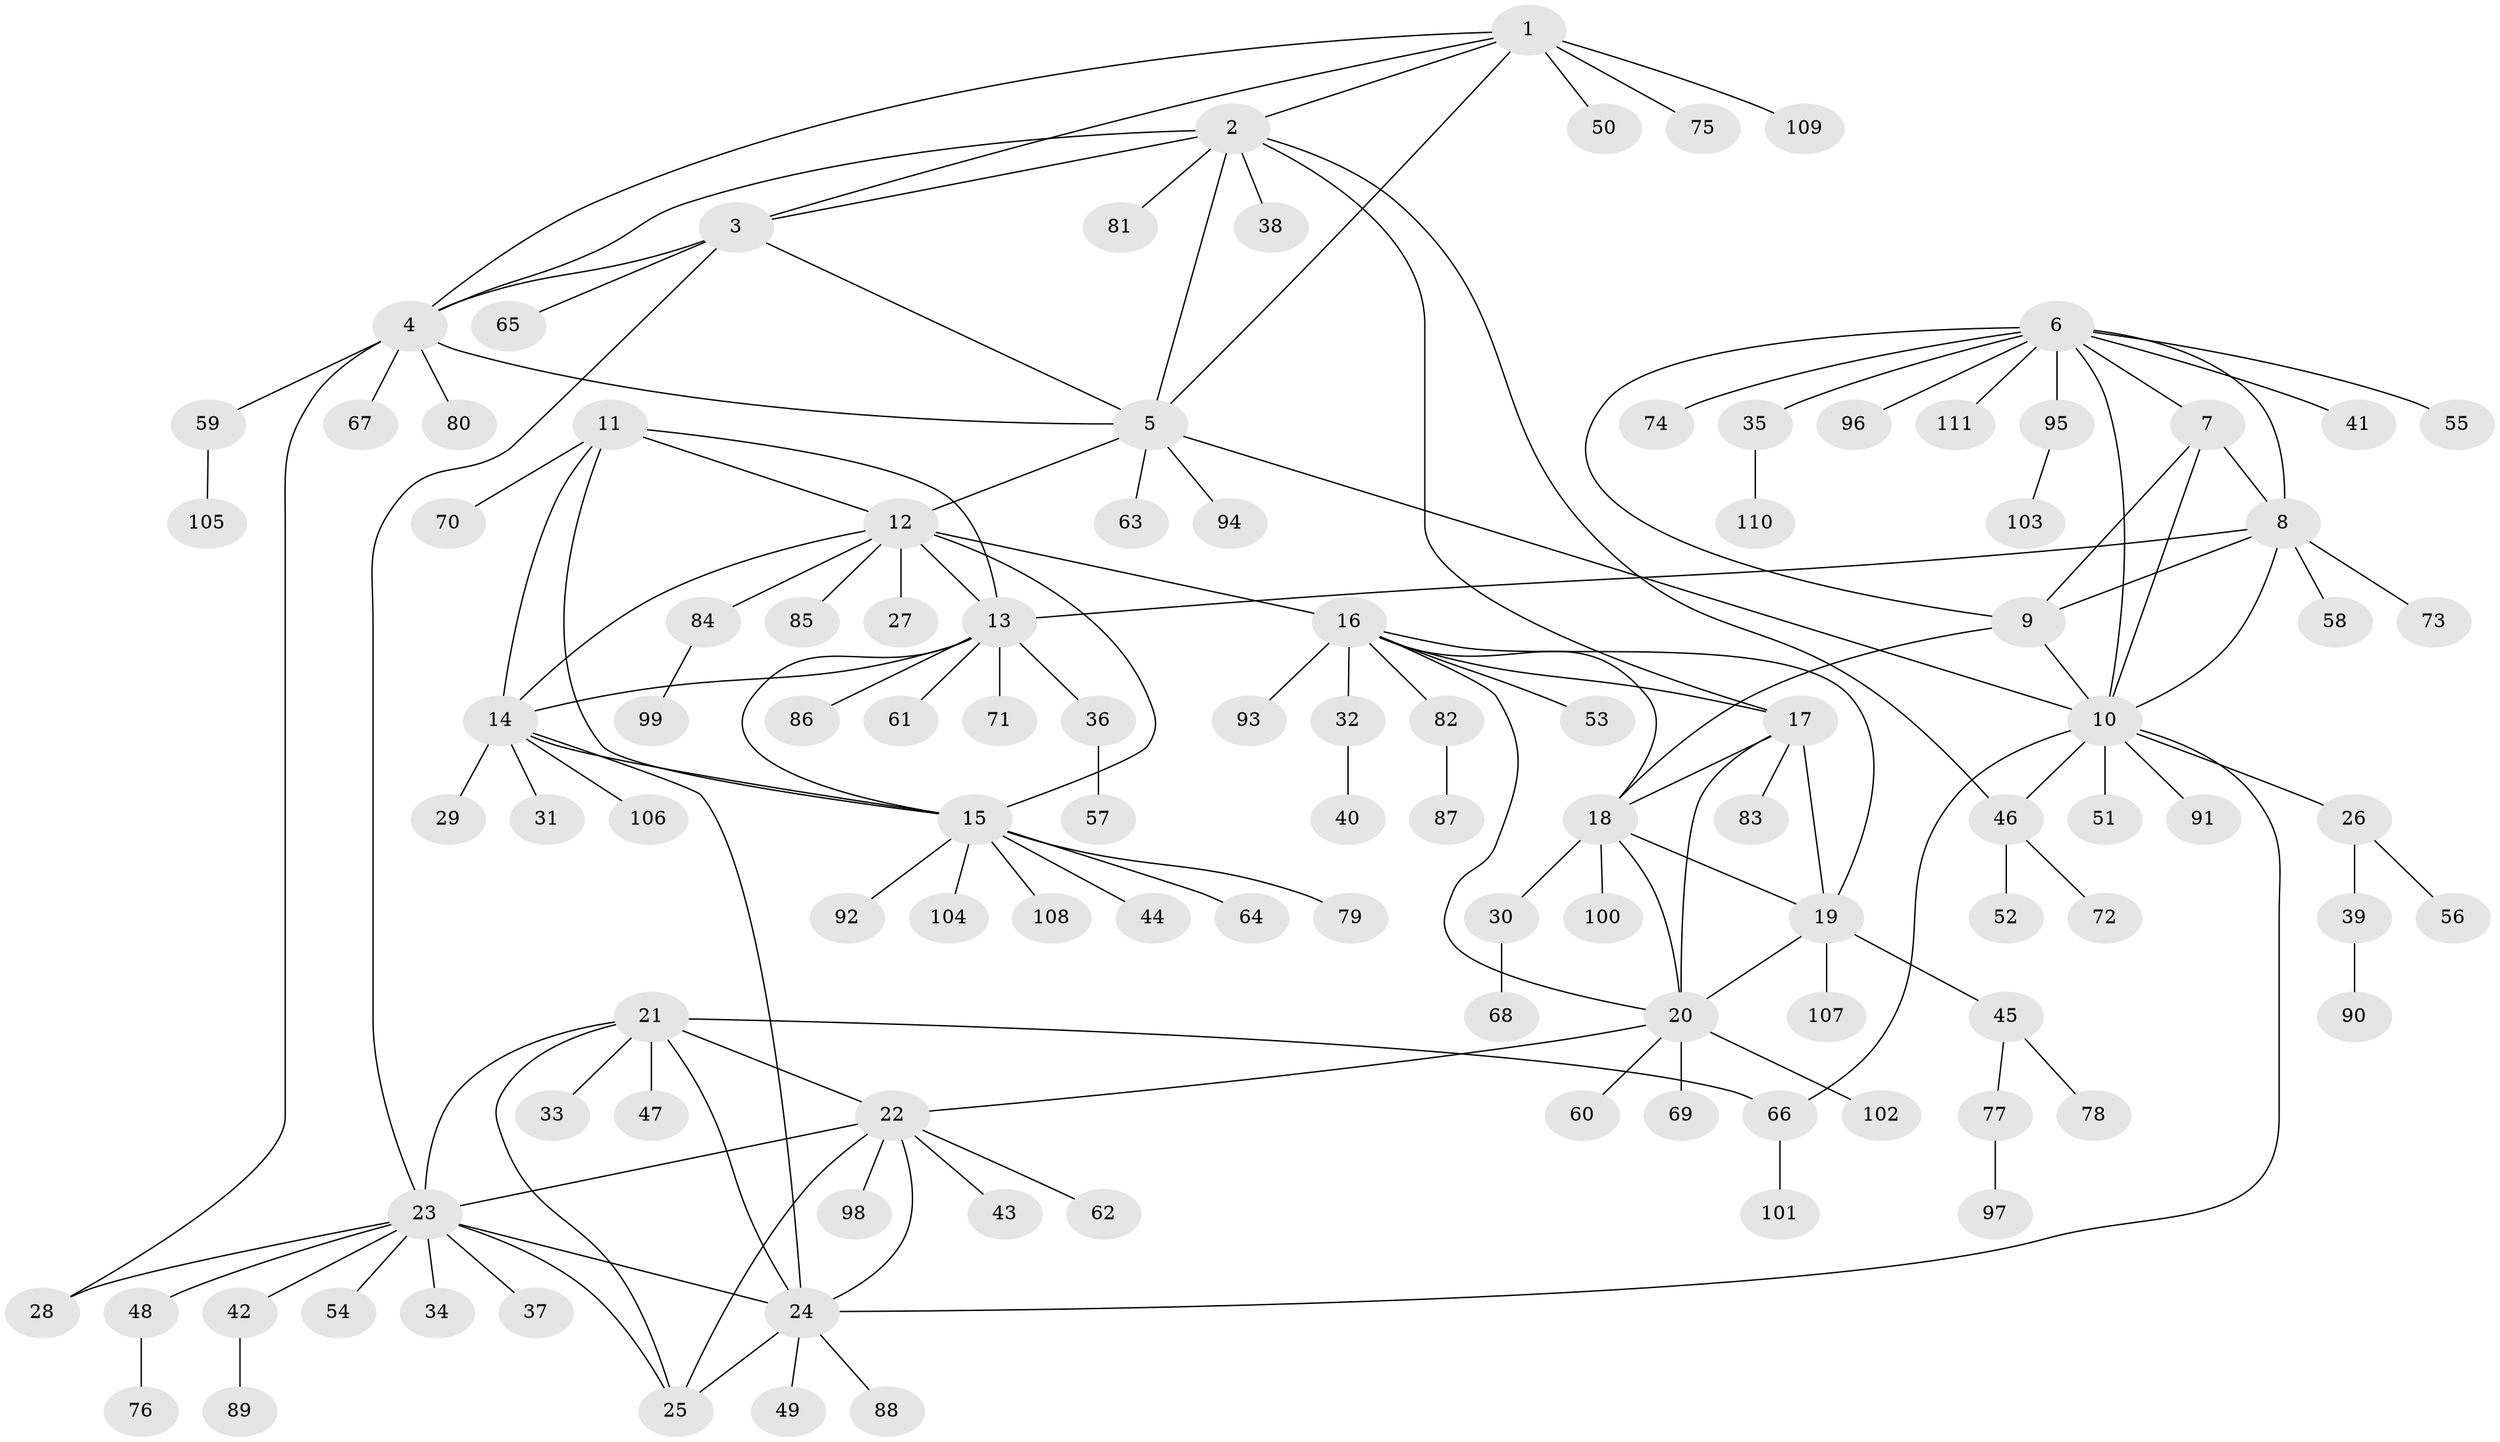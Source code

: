 // Generated by graph-tools (version 1.1) at 2025/11/02/27/25 16:11:33]
// undirected, 111 vertices, 149 edges
graph export_dot {
graph [start="1"]
  node [color=gray90,style=filled];
  1;
  2;
  3;
  4;
  5;
  6;
  7;
  8;
  9;
  10;
  11;
  12;
  13;
  14;
  15;
  16;
  17;
  18;
  19;
  20;
  21;
  22;
  23;
  24;
  25;
  26;
  27;
  28;
  29;
  30;
  31;
  32;
  33;
  34;
  35;
  36;
  37;
  38;
  39;
  40;
  41;
  42;
  43;
  44;
  45;
  46;
  47;
  48;
  49;
  50;
  51;
  52;
  53;
  54;
  55;
  56;
  57;
  58;
  59;
  60;
  61;
  62;
  63;
  64;
  65;
  66;
  67;
  68;
  69;
  70;
  71;
  72;
  73;
  74;
  75;
  76;
  77;
  78;
  79;
  80;
  81;
  82;
  83;
  84;
  85;
  86;
  87;
  88;
  89;
  90;
  91;
  92;
  93;
  94;
  95;
  96;
  97;
  98;
  99;
  100;
  101;
  102;
  103;
  104;
  105;
  106;
  107;
  108;
  109;
  110;
  111;
  1 -- 2;
  1 -- 3;
  1 -- 4;
  1 -- 5;
  1 -- 50;
  1 -- 75;
  1 -- 109;
  2 -- 3;
  2 -- 4;
  2 -- 5;
  2 -- 17;
  2 -- 38;
  2 -- 46;
  2 -- 81;
  3 -- 4;
  3 -- 5;
  3 -- 23;
  3 -- 65;
  4 -- 5;
  4 -- 28;
  4 -- 59;
  4 -- 67;
  4 -- 80;
  5 -- 10;
  5 -- 12;
  5 -- 63;
  5 -- 94;
  6 -- 7;
  6 -- 8;
  6 -- 9;
  6 -- 10;
  6 -- 35;
  6 -- 41;
  6 -- 55;
  6 -- 74;
  6 -- 95;
  6 -- 96;
  6 -- 111;
  7 -- 8;
  7 -- 9;
  7 -- 10;
  8 -- 9;
  8 -- 10;
  8 -- 13;
  8 -- 58;
  8 -- 73;
  9 -- 10;
  9 -- 18;
  10 -- 24;
  10 -- 26;
  10 -- 46;
  10 -- 51;
  10 -- 66;
  10 -- 91;
  11 -- 12;
  11 -- 13;
  11 -- 14;
  11 -- 15;
  11 -- 70;
  12 -- 13;
  12 -- 14;
  12 -- 15;
  12 -- 16;
  12 -- 27;
  12 -- 84;
  12 -- 85;
  13 -- 14;
  13 -- 15;
  13 -- 36;
  13 -- 61;
  13 -- 71;
  13 -- 86;
  14 -- 15;
  14 -- 24;
  14 -- 29;
  14 -- 31;
  14 -- 106;
  15 -- 44;
  15 -- 64;
  15 -- 79;
  15 -- 92;
  15 -- 104;
  15 -- 108;
  16 -- 17;
  16 -- 18;
  16 -- 19;
  16 -- 20;
  16 -- 32;
  16 -- 53;
  16 -- 82;
  16 -- 93;
  17 -- 18;
  17 -- 19;
  17 -- 20;
  17 -- 83;
  18 -- 19;
  18 -- 20;
  18 -- 30;
  18 -- 100;
  19 -- 20;
  19 -- 45;
  19 -- 107;
  20 -- 22;
  20 -- 60;
  20 -- 69;
  20 -- 102;
  21 -- 22;
  21 -- 23;
  21 -- 24;
  21 -- 25;
  21 -- 33;
  21 -- 47;
  21 -- 66;
  22 -- 23;
  22 -- 24;
  22 -- 25;
  22 -- 43;
  22 -- 62;
  22 -- 98;
  23 -- 24;
  23 -- 25;
  23 -- 28;
  23 -- 34;
  23 -- 37;
  23 -- 42;
  23 -- 48;
  23 -- 54;
  24 -- 25;
  24 -- 49;
  24 -- 88;
  26 -- 39;
  26 -- 56;
  30 -- 68;
  32 -- 40;
  35 -- 110;
  36 -- 57;
  39 -- 90;
  42 -- 89;
  45 -- 77;
  45 -- 78;
  46 -- 52;
  46 -- 72;
  48 -- 76;
  59 -- 105;
  66 -- 101;
  77 -- 97;
  82 -- 87;
  84 -- 99;
  95 -- 103;
}
